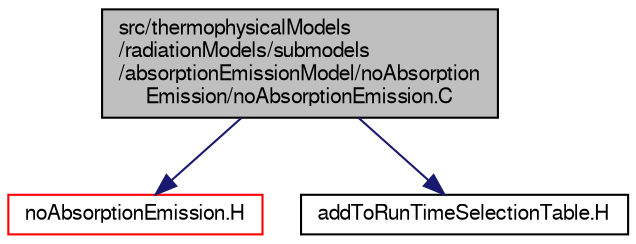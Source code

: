 digraph "src/thermophysicalModels/radiationModels/submodels/absorptionEmissionModel/noAbsorptionEmission/noAbsorptionEmission.C"
{
  bgcolor="transparent";
  edge [fontname="FreeSans",fontsize="10",labelfontname="FreeSans",labelfontsize="10"];
  node [fontname="FreeSans",fontsize="10",shape=record];
  Node0 [label="src/thermophysicalModels\l/radiationModels/submodels\l/absorptionEmissionModel/noAbsorption\lEmission/noAbsorptionEmission.C",height=0.2,width=0.4,color="black", fillcolor="grey75", style="filled", fontcolor="black"];
  Node0 -> Node1 [color="midnightblue",fontsize="10",style="solid",fontname="FreeSans"];
  Node1 [label="noAbsorptionEmission.H",height=0.2,width=0.4,color="red",URL="$a16055.html"];
  Node0 -> Node302 [color="midnightblue",fontsize="10",style="solid",fontname="FreeSans"];
  Node302 [label="addToRunTimeSelectionTable.H",height=0.2,width=0.4,color="black",URL="$a09263.html",tooltip="Macros for easy insertion into run-time selection tables. "];
}
